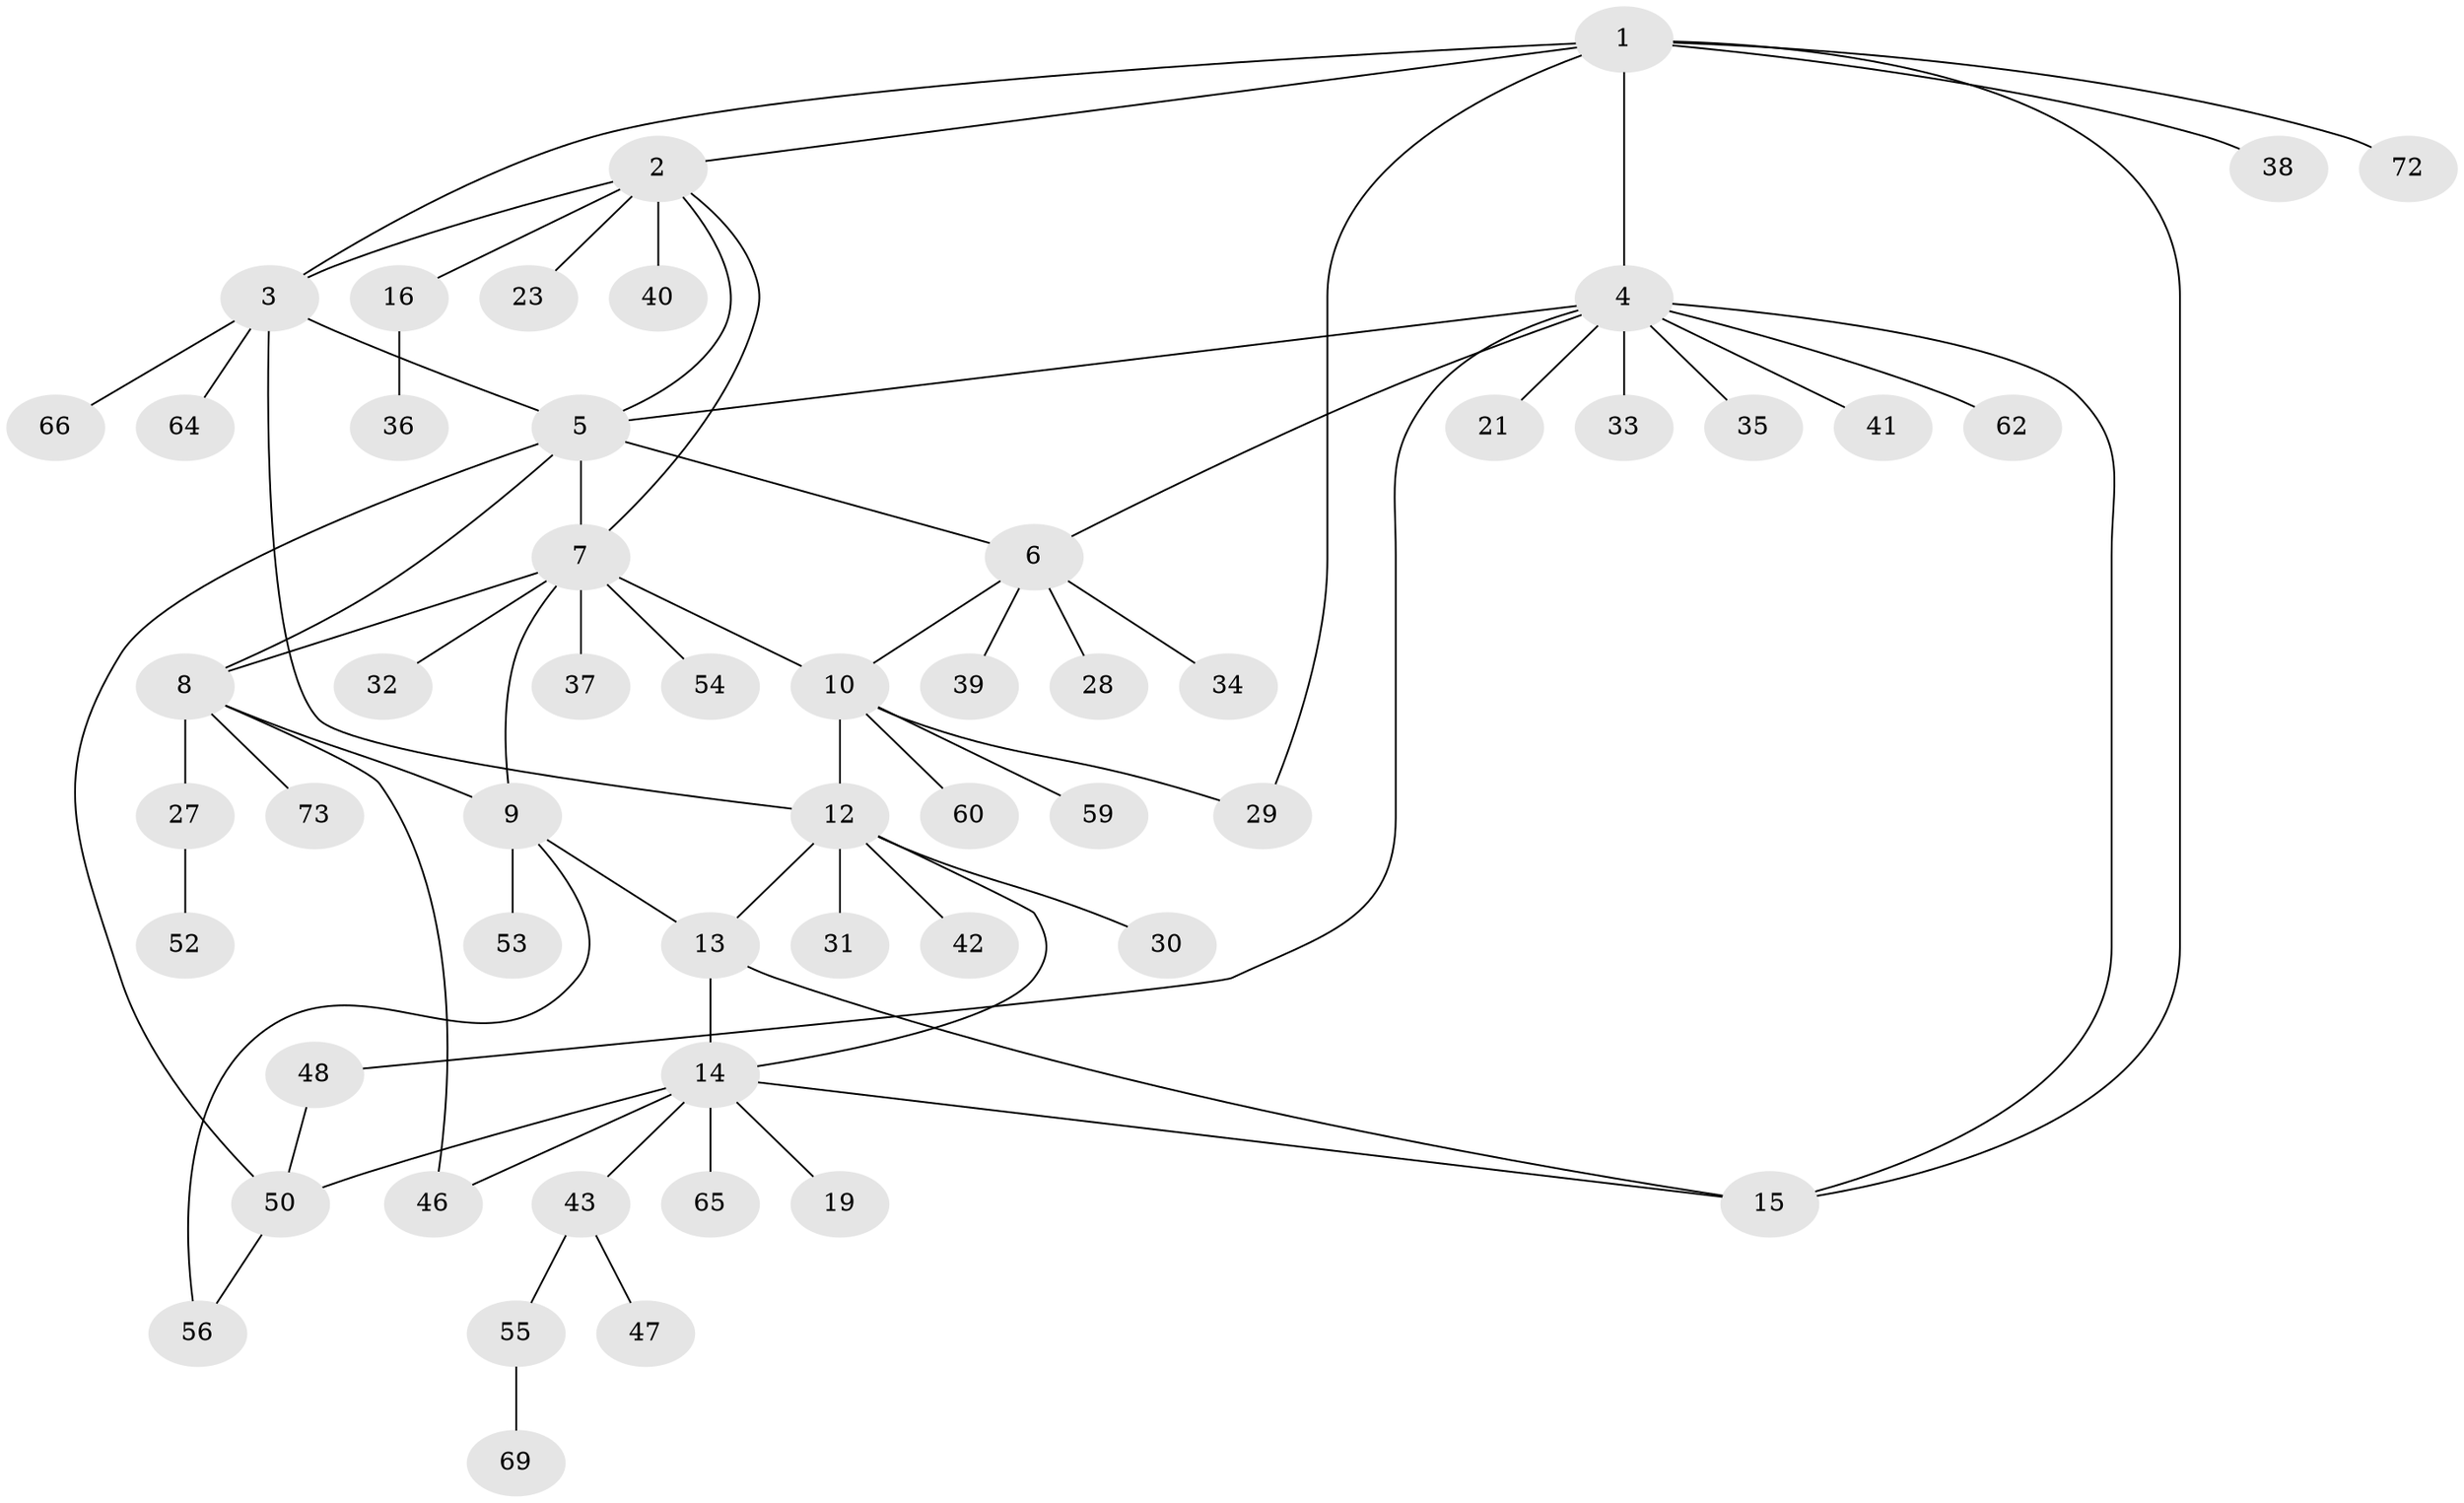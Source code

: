 // original degree distribution, {8: 0.0136986301369863, 7: 0.0547945205479452, 11: 0.0136986301369863, 9: 0.0273972602739726, 5: 0.0684931506849315, 6: 0.0136986301369863, 4: 0.0547945205479452, 2: 0.1506849315068493, 1: 0.5616438356164384, 3: 0.0410958904109589}
// Generated by graph-tools (version 1.1) at 2025/11/02/27/25 16:11:31]
// undirected, 53 vertices, 71 edges
graph export_dot {
graph [start="1"]
  node [color=gray90,style=filled];
  1 [super="+51"];
  2 [super="+26"];
  3 [super="+24"];
  4 [super="+70"];
  5 [super="+45"];
  6 [super="+20"];
  7 [super="+22"];
  8 [super="+25"];
  9 [super="+44"];
  10 [super="+11"];
  12 [super="+18"];
  13 [super="+61"];
  14 [super="+17"];
  15 [super="+57"];
  16;
  19;
  21;
  23;
  27 [super="+68"];
  28;
  29;
  30;
  31;
  32;
  33;
  34;
  35;
  36 [super="+67"];
  37;
  38;
  39;
  40;
  41;
  42 [super="+58"];
  43 [super="+49"];
  46;
  47;
  48;
  50 [super="+63"];
  52;
  53;
  54;
  55 [super="+71"];
  56;
  59;
  60;
  62;
  64;
  65;
  66;
  69;
  72;
  73;
  1 -- 2;
  1 -- 3;
  1 -- 4;
  1 -- 15;
  1 -- 29;
  1 -- 38;
  1 -- 72;
  2 -- 3;
  2 -- 7;
  2 -- 16;
  2 -- 23;
  2 -- 40;
  2 -- 5;
  3 -- 12;
  3 -- 64;
  3 -- 66;
  3 -- 5;
  4 -- 5;
  4 -- 6;
  4 -- 15;
  4 -- 21;
  4 -- 33;
  4 -- 35;
  4 -- 41;
  4 -- 48;
  4 -- 62;
  5 -- 6;
  5 -- 7;
  5 -- 50;
  5 -- 8;
  6 -- 28;
  6 -- 34;
  6 -- 39;
  6 -- 10;
  7 -- 8;
  7 -- 9;
  7 -- 32;
  7 -- 37;
  7 -- 54;
  7 -- 10;
  8 -- 9;
  8 -- 27;
  8 -- 73;
  8 -- 46;
  9 -- 13;
  9 -- 53;
  9 -- 56;
  10 -- 12 [weight=2];
  10 -- 29;
  10 -- 59;
  10 -- 60;
  12 -- 14;
  12 -- 42;
  12 -- 30;
  12 -- 31;
  12 -- 13;
  13 -- 14;
  13 -- 15;
  14 -- 15;
  14 -- 19;
  14 -- 43;
  14 -- 46;
  14 -- 50;
  14 -- 65;
  16 -- 36;
  27 -- 52;
  43 -- 47;
  43 -- 55;
  48 -- 50;
  50 -- 56;
  55 -- 69;
}

